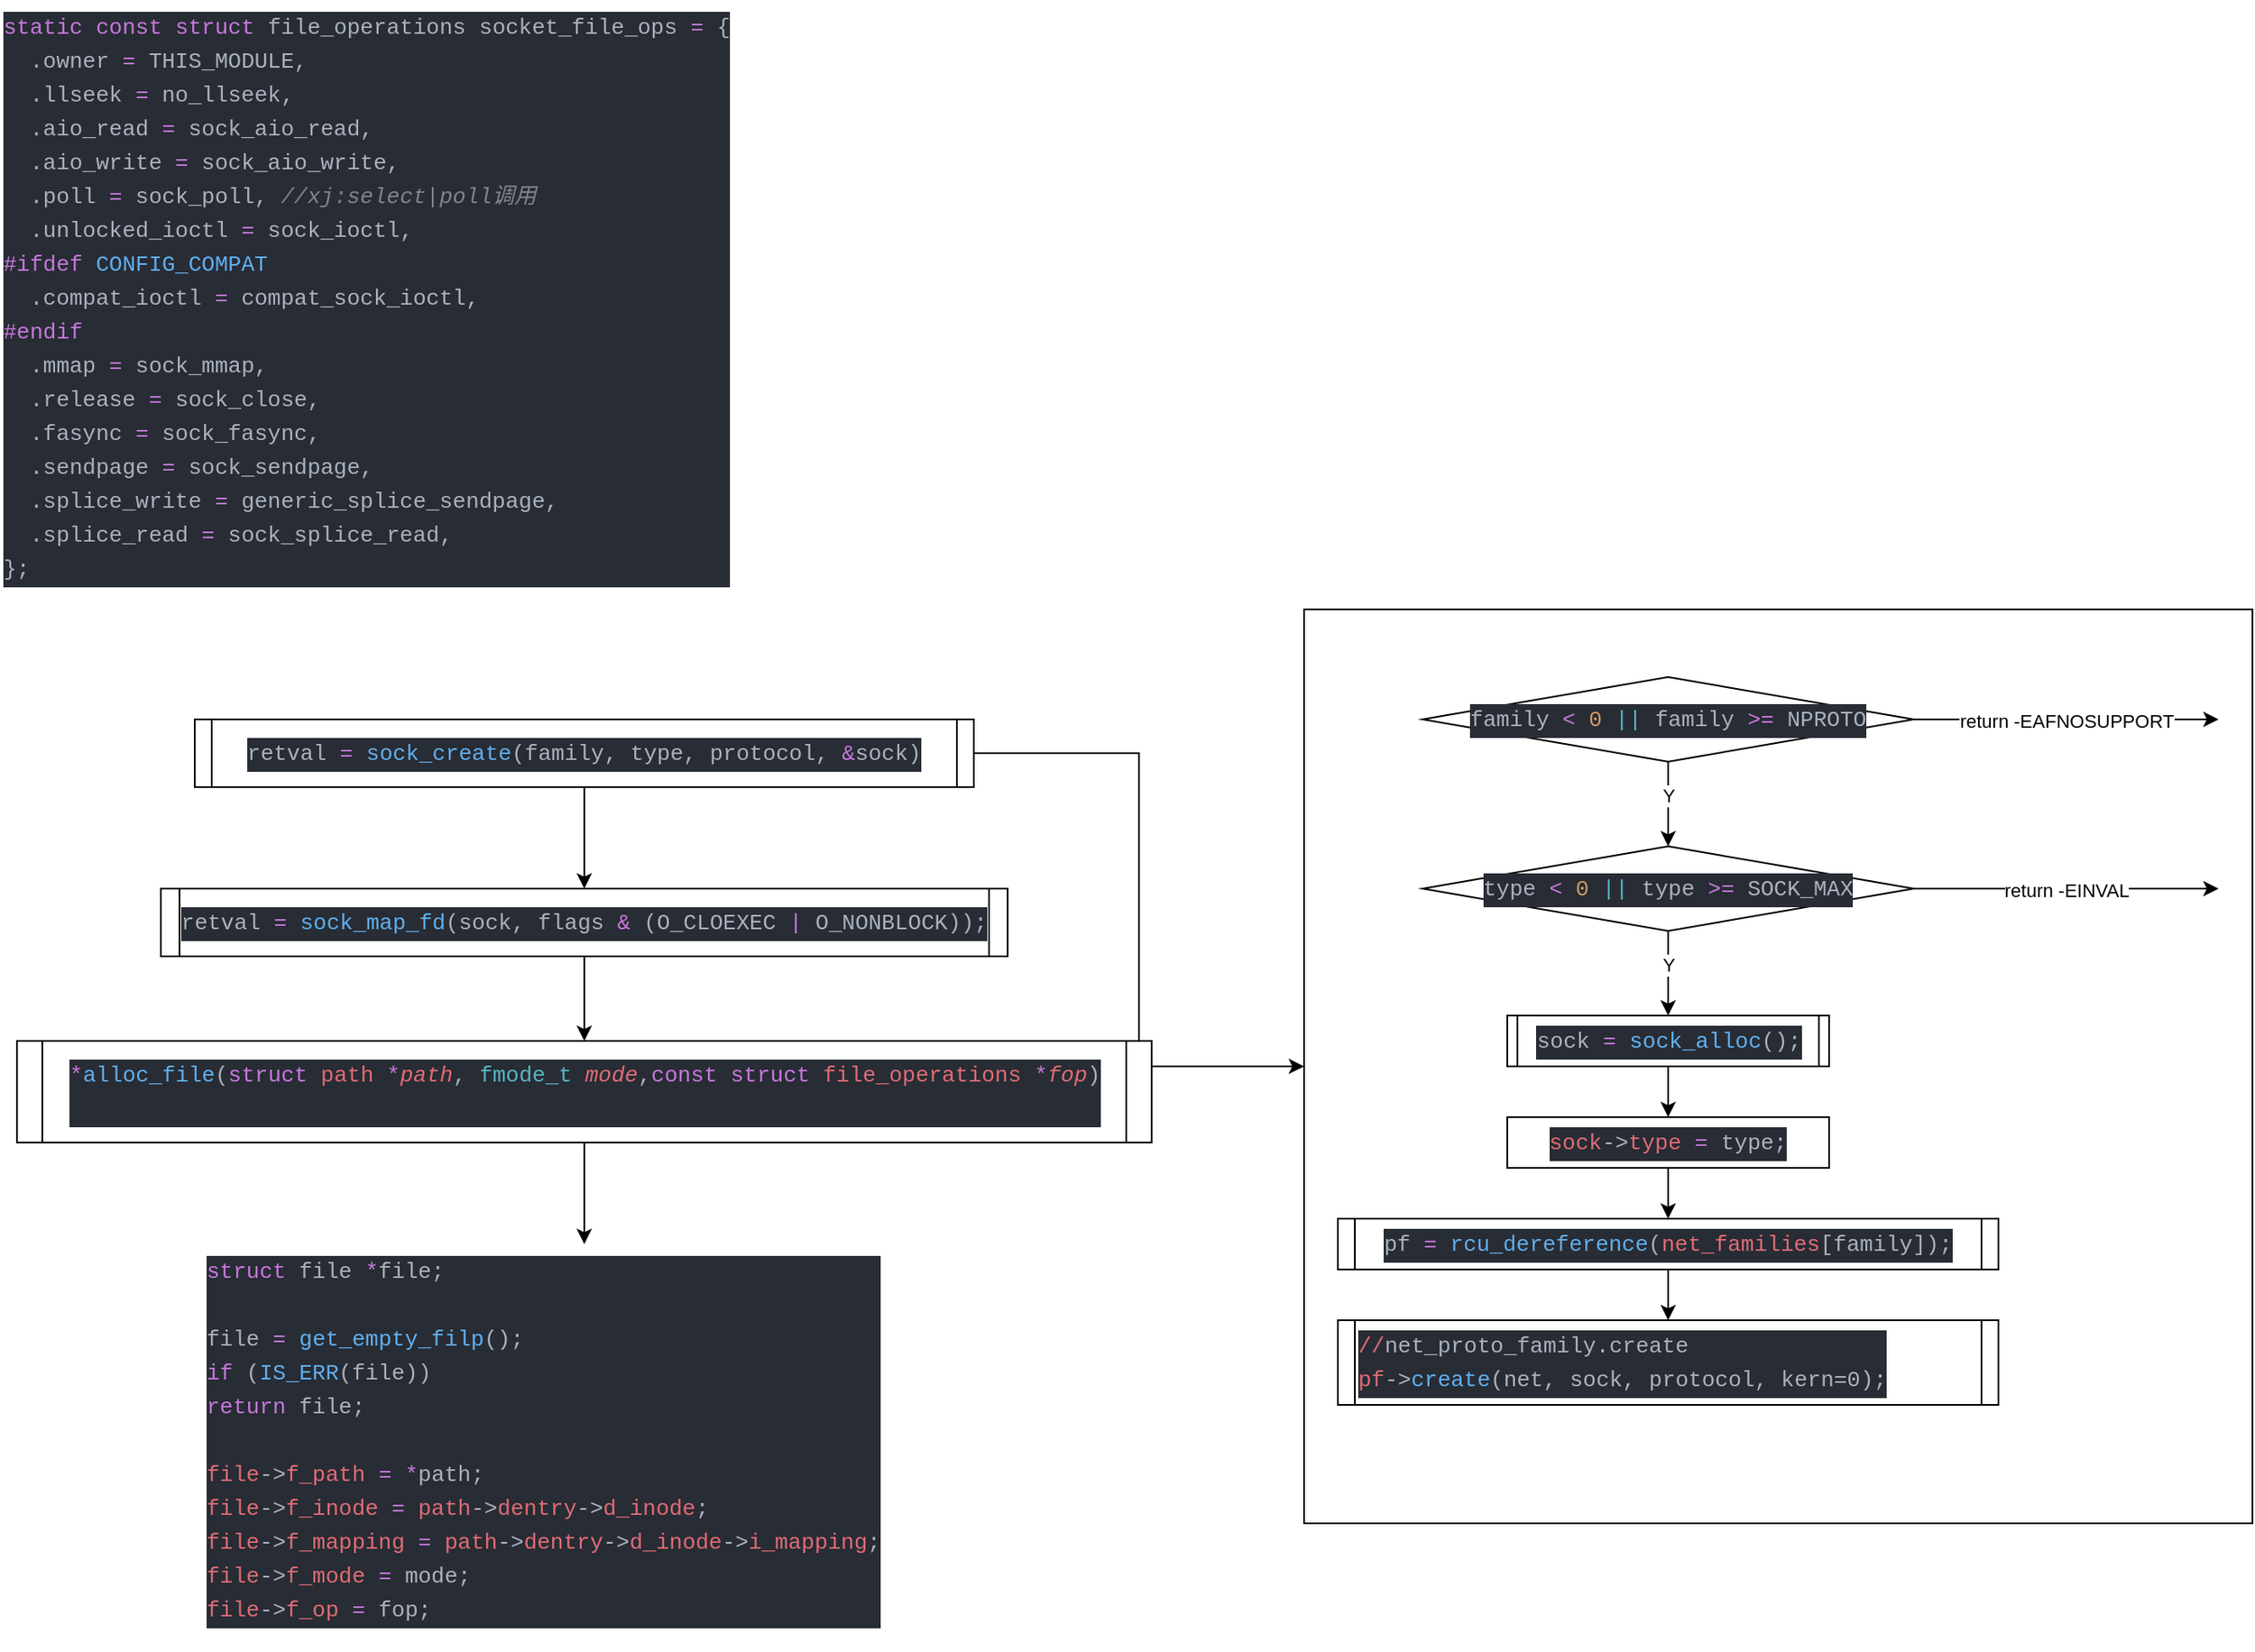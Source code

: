 <mxfile version="13.1.3">
    <diagram id="6hGFLwfOUW9BJ-s0fimq" name="Page-1">
        <mxGraphModel dx="1990" dy="1936" grid="1" gridSize="10" guides="1" tooltips="1" connect="1" arrows="1" fold="1" page="1" pageScale="1" pageWidth="827" pageHeight="1169" math="0" shadow="0">
            <root>
                <mxCell id="0"/>
                <mxCell id="1" parent="0"/>
                <mxCell id="162" value="" style="rounded=0;whiteSpace=wrap;html=1;" parent="1" vertex="1">
                    <mxGeometry x="20" y="45" width="560" height="540" as="geometry"/>
                </mxCell>
                <mxCell id="2" style="edgeStyle=orthogonalEdgeStyle;rounded=0;orthogonalLoop=1;jettySize=auto;html=1;exitX=0.5;exitY=1;exitDx=0;exitDy=0;entryX=0.5;entryY=0;entryDx=0;entryDy=0;" parent="1" source="3" target="4" edge="1">
                    <mxGeometry relative="1" as="geometry"/>
                </mxCell>
                <mxCell id="163" style="edgeStyle=orthogonalEdgeStyle;rounded=0;orthogonalLoop=1;jettySize=auto;html=1;exitX=1;exitY=0.5;exitDx=0;exitDy=0;" parent="1" source="3" target="162" edge="1">
                    <mxGeometry relative="1" as="geometry"/>
                </mxCell>
                <mxCell id="3" value="&lt;div style=&quot;color: rgb(171 , 178 , 191) ; background-color: rgb(40 , 44 , 52) ; font-family: &amp;#34;monaco&amp;#34; , &amp;#34;menlo&amp;#34; , &amp;#34;monaco&amp;#34; , &amp;#34;courier new&amp;#34; , monospace ; font-size: 13px ; line-height: 20px&quot;&gt;retval &lt;span style=&quot;color: #c678dd&quot;&gt;=&lt;/span&gt; &lt;span style=&quot;color: #61afef&quot;&gt;sock_create&lt;/span&gt;(family, type, protocol, &lt;span style=&quot;color: #c678dd&quot;&gt;&amp;amp;&lt;/span&gt;sock)&lt;/div&gt;" style="shape=process;whiteSpace=wrap;html=1;backgroundOutline=1;size=0.022;" parent="1" vertex="1">
                    <mxGeometry x="-635" y="110" width="460" height="40" as="geometry"/>
                </mxCell>
                <mxCell id="165" style="edgeStyle=orthogonalEdgeStyle;rounded=0;orthogonalLoop=1;jettySize=auto;html=1;exitX=0.5;exitY=1;exitDx=0;exitDy=0;" edge="1" parent="1" source="4" target="167">
                    <mxGeometry relative="1" as="geometry">
                        <mxPoint x="-295" y="340" as="targetPoint"/>
                    </mxGeometry>
                </mxCell>
                <mxCell id="4" value="&lt;div style=&quot;color: rgb(171 , 178 , 191) ; background-color: rgb(40 , 44 , 52) ; font-family: &amp;#34;monaco&amp;#34; , &amp;#34;menlo&amp;#34; , &amp;#34;monaco&amp;#34; , &amp;#34;courier new&amp;#34; , monospace ; font-size: 13px ; line-height: 20px&quot;&gt;&lt;div style=&quot;font-family: &amp;#34;monaco&amp;#34; , &amp;#34;menlo&amp;#34; , &amp;#34;monaco&amp;#34; , &amp;#34;courier new&amp;#34; , monospace ; line-height: 20px&quot;&gt;retval &lt;span style=&quot;color: #c678dd&quot;&gt;=&lt;/span&gt; &lt;span style=&quot;color: #61afef&quot;&gt;sock_map_fd&lt;/span&gt;(sock, flags &lt;span style=&quot;color: #c678dd&quot;&gt;&amp;amp;&lt;/span&gt; (O_CLOEXEC &lt;span style=&quot;color: #c678dd&quot;&gt;|&lt;/span&gt; O_NONBLOCK));&lt;/div&gt;&lt;/div&gt;" style="shape=process;whiteSpace=wrap;html=1;backgroundOutline=1;size=0.022;" parent="1" vertex="1">
                    <mxGeometry x="-655" y="210" width="500" height="40" as="geometry"/>
                </mxCell>
                <mxCell id="145" value="" style="group" parent="1" vertex="1" connectable="0">
                    <mxGeometry x="40" y="85" width="520" height="430" as="geometry"/>
                </mxCell>
                <mxCell id="146" value="&lt;div style=&quot;color: rgb(171 , 178 , 191) ; background-color: rgb(40 , 44 , 52) ; font-family: &amp;#34;monaco&amp;#34; , &amp;#34;menlo&amp;#34; , &amp;#34;monaco&amp;#34; , &amp;#34;courier new&amp;#34; , monospace ; font-size: 13px ; line-height: 20px&quot;&gt;sock &lt;span style=&quot;color: #c678dd&quot;&gt;=&lt;/span&gt; &lt;span style=&quot;color: #61afef&quot;&gt;sock_alloc&lt;/span&gt;();&lt;/div&gt;" style="shape=process;whiteSpace=wrap;html=1;backgroundOutline=1;size=0.034;" parent="145" vertex="1">
                    <mxGeometry x="100" y="200" width="190" height="30" as="geometry"/>
                </mxCell>
                <mxCell id="147" value="&lt;div style=&quot;color: rgb(171 , 178 , 191) ; background-color: rgb(40 , 44 , 52) ; font-family: &amp;#34;monaco&amp;#34; , &amp;#34;menlo&amp;#34; , &amp;#34;monaco&amp;#34; , &amp;#34;courier new&amp;#34; , monospace ; font-size: 13px ; line-height: 20px&quot;&gt;&lt;div style=&quot;font-family: &amp;#34;monaco&amp;#34; , &amp;#34;menlo&amp;#34; , &amp;#34;monaco&amp;#34; , &amp;#34;courier new&amp;#34; , monospace ; line-height: 20px&quot;&gt;pf &lt;span style=&quot;color: #c678dd&quot;&gt;=&lt;/span&gt; &lt;span style=&quot;color: #61afef&quot;&gt;rcu_dereference&lt;/span&gt;(&lt;span style=&quot;color: #e06c75&quot;&gt;net_families&lt;/span&gt;[family]);&lt;/div&gt;&lt;/div&gt;" style="shape=process;whiteSpace=wrap;html=1;backgroundOutline=1;size=0.026;" parent="145" vertex="1">
                    <mxGeometry y="320" width="390" height="30" as="geometry"/>
                </mxCell>
                <mxCell id="148" value="return -EAFNOSUPPORT" style="edgeStyle=orthogonalEdgeStyle;rounded=0;orthogonalLoop=1;jettySize=auto;html=1;exitX=1;exitY=0.5;exitDx=0;exitDy=0;" parent="145" source="149" edge="1">
                    <mxGeometry relative="1" as="geometry">
                        <mxPoint x="520" y="25" as="targetPoint"/>
                    </mxGeometry>
                </mxCell>
                <mxCell id="149" value="&lt;div style=&quot;color: rgb(171 , 178 , 191) ; background-color: rgb(40 , 44 , 52) ; font-family: &amp;#34;monaco&amp;#34; , &amp;#34;menlo&amp;#34; , &amp;#34;monaco&amp;#34; , &amp;#34;courier new&amp;#34; , monospace ; font-size: 13px ; line-height: 20px&quot;&gt;family &lt;span style=&quot;color: #c678dd&quot;&gt;&amp;lt;&lt;/span&gt; &lt;span style=&quot;color: #d19a66&quot;&gt;0&lt;/span&gt; &lt;span style=&quot;color: #56b6c2&quot;&gt;||&lt;/span&gt; family &lt;span style=&quot;color: #c678dd&quot;&gt;&amp;gt;=&lt;/span&gt; NPROTO&lt;/div&gt;" style="rhombus;whiteSpace=wrap;html=1;" parent="145" vertex="1">
                    <mxGeometry x="50" width="290" height="50" as="geometry"/>
                </mxCell>
                <mxCell id="150" value="return -EINVAL" style="edgeStyle=orthogonalEdgeStyle;rounded=0;orthogonalLoop=1;jettySize=auto;html=1;exitX=1;exitY=0.5;exitDx=0;exitDy=0;" parent="145" source="153" edge="1">
                    <mxGeometry relative="1" as="geometry">
                        <mxPoint x="520" y="125" as="targetPoint"/>
                    </mxGeometry>
                </mxCell>
                <mxCell id="151" style="edgeStyle=orthogonalEdgeStyle;rounded=0;orthogonalLoop=1;jettySize=auto;html=1;exitX=0.5;exitY=1;exitDx=0;exitDy=0;" parent="145" source="153" target="146" edge="1">
                    <mxGeometry relative="1" as="geometry"/>
                </mxCell>
                <mxCell id="152" value="Y" style="edgeLabel;html=1;align=center;verticalAlign=middle;resizable=0;points=[];" parent="151" vertex="1" connectable="0">
                    <mxGeometry x="-0.44" y="2" relative="1" as="geometry">
                        <mxPoint x="-2" y="6" as="offset"/>
                    </mxGeometry>
                </mxCell>
                <mxCell id="153" value="&lt;div style=&quot;color: rgb(171 , 178 , 191) ; background-color: rgb(40 , 44 , 52) ; font-family: &amp;#34;monaco&amp;#34; , &amp;#34;menlo&amp;#34; , &amp;#34;monaco&amp;#34; , &amp;#34;courier new&amp;#34; , monospace ; font-size: 13px ; line-height: 20px&quot;&gt;&lt;div style=&quot;font-family: &amp;#34;monaco&amp;#34; , &amp;#34;menlo&amp;#34; , &amp;#34;monaco&amp;#34; , &amp;#34;courier new&amp;#34; , monospace ; line-height: 20px&quot;&gt;type &lt;span style=&quot;color: #c678dd&quot;&gt;&amp;lt;&lt;/span&gt; &lt;span style=&quot;color: #d19a66&quot;&gt;0&lt;/span&gt; &lt;span style=&quot;color: #56b6c2&quot;&gt;||&lt;/span&gt; type &lt;span style=&quot;color: #c678dd&quot;&gt;&amp;gt;=&lt;/span&gt; SOCK_MAX&lt;/div&gt;&lt;/div&gt;" style="rhombus;whiteSpace=wrap;html=1;" parent="145" vertex="1">
                    <mxGeometry x="50" y="100" width="290" height="50" as="geometry"/>
                </mxCell>
                <mxCell id="154" style="edgeStyle=orthogonalEdgeStyle;rounded=0;orthogonalLoop=1;jettySize=auto;html=1;exitX=0.5;exitY=1;exitDx=0;exitDy=0;entryX=0.5;entryY=0;entryDx=0;entryDy=0;" parent="145" source="149" target="153" edge="1">
                    <mxGeometry relative="1" as="geometry"/>
                </mxCell>
                <mxCell id="155" value="Y" style="edgeLabel;html=1;align=center;verticalAlign=middle;resizable=0;points=[];" parent="154" vertex="1" connectable="0">
                    <mxGeometry x="-0.36" y="2" relative="1" as="geometry">
                        <mxPoint x="-2" y="4" as="offset"/>
                    </mxGeometry>
                </mxCell>
                <mxCell id="156" style="edgeStyle=orthogonalEdgeStyle;rounded=0;orthogonalLoop=1;jettySize=auto;html=1;exitX=0.5;exitY=1;exitDx=0;exitDy=0;entryX=0.5;entryY=0;entryDx=0;entryDy=0;" parent="145" source="157" target="147" edge="1">
                    <mxGeometry relative="1" as="geometry"/>
                </mxCell>
                <mxCell id="157" value="&lt;div style=&quot;color: rgb(171 , 178 , 191) ; background-color: rgb(40 , 44 , 52) ; font-family: &amp;#34;monaco&amp;#34; , &amp;#34;menlo&amp;#34; , &amp;#34;monaco&amp;#34; , &amp;#34;courier new&amp;#34; , monospace ; font-size: 13px ; line-height: 20px&quot;&gt;&lt;span style=&quot;color: #e06c75&quot;&gt;sock&lt;/span&gt;-&amp;gt;&lt;span style=&quot;color: #e06c75&quot;&gt;type&lt;/span&gt; &lt;span style=&quot;color: #c678dd&quot;&gt;=&lt;/span&gt; type;&lt;/div&gt;" style="rounded=0;whiteSpace=wrap;html=1;" parent="145" vertex="1">
                    <mxGeometry x="100" y="260" width="190" height="30" as="geometry"/>
                </mxCell>
                <mxCell id="158" style="edgeStyle=orthogonalEdgeStyle;rounded=0;orthogonalLoop=1;jettySize=auto;html=1;exitX=0.5;exitY=1;exitDx=0;exitDy=0;entryX=0.5;entryY=0;entryDx=0;entryDy=0;" parent="145" source="146" target="157" edge="1">
                    <mxGeometry relative="1" as="geometry"/>
                </mxCell>
                <mxCell id="159" value="&lt;div style=&quot;background-color: rgb(40 , 44 , 52) ; font-family: &amp;#34;monaco&amp;#34; , &amp;#34;menlo&amp;#34; , &amp;#34;monaco&amp;#34; , &amp;#34;courier new&amp;#34; , monospace ; font-size: 13px ; line-height: 20px&quot;&gt;&lt;div style=&quot;font-family: &amp;#34;monaco&amp;#34; , &amp;#34;menlo&amp;#34; , &amp;#34;monaco&amp;#34; , &amp;#34;courier new&amp;#34; , monospace ; line-height: 20px&quot;&gt;&lt;div style=&quot;color: rgb(171 , 178 , 191) ; font-family: &amp;#34;monaco&amp;#34; , &amp;#34;menlo&amp;#34; , &amp;#34;monaco&amp;#34; , &amp;#34;courier new&amp;#34; , monospace ; line-height: 20px&quot;&gt;&lt;span style=&quot;color: #e06c75&quot;&gt;//&lt;/span&gt;&lt;span style=&quot;font-family: &amp;#34;monaco&amp;#34; , &amp;#34;menlo&amp;#34; , &amp;#34;monaco&amp;#34; , &amp;#34;courier new&amp;#34; , monospace&quot;&gt;net_proto_family.create&lt;/span&gt;&lt;/div&gt;&lt;div style=&quot;color: rgb(171 , 178 , 191) ; font-family: &amp;#34;monaco&amp;#34; , &amp;#34;menlo&amp;#34; , &amp;#34;monaco&amp;#34; , &amp;#34;courier new&amp;#34; , monospace ; line-height: 20px&quot;&gt;&lt;span style=&quot;color: #e06c75&quot;&gt;pf&lt;/span&gt;-&amp;gt;&lt;span style=&quot;color: #61afef&quot;&gt;create&lt;/span&gt;(net, sock, protocol, kern=0);&lt;/div&gt;&lt;/div&gt;&lt;/div&gt;" style="align=left;shape=process;whiteSpace=wrap;html=1;backgroundOutline=1;size=0.026;" parent="145" vertex="1">
                    <mxGeometry y="380" width="390" height="50" as="geometry"/>
                </mxCell>
                <mxCell id="160" style="edgeStyle=orthogonalEdgeStyle;rounded=0;orthogonalLoop=1;jettySize=auto;html=1;exitX=0.5;exitY=1;exitDx=0;exitDy=0;entryX=0.5;entryY=0;entryDx=0;entryDy=0;" parent="145" source="147" target="159" edge="1">
                    <mxGeometry relative="1" as="geometry"/>
                </mxCell>
                <mxCell id="169" style="edgeStyle=orthogonalEdgeStyle;rounded=0;orthogonalLoop=1;jettySize=auto;html=1;exitX=0.5;exitY=1;exitDx=0;exitDy=0;" edge="1" parent="1" source="167" target="168">
                    <mxGeometry relative="1" as="geometry"/>
                </mxCell>
                <mxCell id="167" value="&lt;div style=&quot;color: rgb(171 , 178 , 191) ; background-color: rgb(40 , 44 , 52) ; font-family: &amp;#34;monaco&amp;#34; , &amp;#34;menlo&amp;#34; , &amp;#34;monaco&amp;#34; , &amp;#34;courier new&amp;#34; , monospace ; font-size: 13px ; line-height: 20px&quot;&gt;&lt;div style=&quot;font-family: &amp;#34;monaco&amp;#34; , &amp;#34;menlo&amp;#34; , &amp;#34;monaco&amp;#34; , &amp;#34;courier new&amp;#34; , monospace ; line-height: 20px&quot;&gt;&lt;div style=&quot;font-family: &amp;#34;monaco&amp;#34; , &amp;#34;menlo&amp;#34; , &amp;#34;monaco&amp;#34; , &amp;#34;courier new&amp;#34; , monospace ; line-height: 20px&quot;&gt;&lt;div style=&quot;text-align: left&quot;&gt;&lt;div style=&quot;line-height: 20px&quot;&gt;&lt;div&gt;&lt;span style=&quot;color: rgb(198 , 120 , 221)&quot;&gt;*&lt;/span&gt;&lt;span style=&quot;color: rgb(97 , 175 , 239)&quot;&gt;alloc_file&lt;/span&gt;(&lt;span style=&quot;color: rgb(198 , 120 , 221)&quot;&gt;struct&lt;/span&gt;&lt;span style=&quot;color: rgb(224 , 108 , 117)&quot;&gt;&amp;nbsp;path&amp;nbsp;&lt;/span&gt;&lt;span style=&quot;color: rgb(198 , 120 , 221)&quot;&gt;*&lt;/span&gt;&lt;span style=&quot;color: rgb(224 , 108 , 117) ; font-style: italic&quot;&gt;path&lt;/span&gt;,&lt;span style=&quot;color: rgb(224 , 108 , 117)&quot;&gt;&amp;nbsp;&lt;/span&gt;&lt;span style=&quot;color: rgb(86 , 182 , 194)&quot;&gt;fmode_t&lt;/span&gt;&lt;span style=&quot;color: rgb(224 , 108 , 117)&quot;&gt;&amp;nbsp;&lt;/span&gt;&lt;span style=&quot;color: rgb(224 , 108 , 117) ; font-style: italic&quot;&gt;mode&lt;/span&gt;,&lt;span style=&quot;color: rgb(198 , 120 , 221)&quot;&gt;const&lt;/span&gt;&lt;span style=&quot;color: rgb(224 , 108 , 117)&quot;&gt;&amp;nbsp;&lt;/span&gt;&lt;span style=&quot;color: rgb(198 , 120 , 221)&quot;&gt;struct&lt;/span&gt;&lt;span style=&quot;color: rgb(224 , 108 , 117)&quot;&gt;&amp;nbsp;file_operations&amp;nbsp;&lt;/span&gt;&lt;span style=&quot;color: rgb(198 , 120 , 221)&quot;&gt;*&lt;/span&gt;&lt;span style=&quot;color: rgb(224 , 108 , 117) ; font-style: italic&quot;&gt;fop&lt;/span&gt;)&lt;/div&gt;&lt;div&gt;&lt;br&gt;&lt;/div&gt;&lt;/div&gt;&lt;/div&gt;&lt;/div&gt;&lt;/div&gt;&lt;/div&gt;" style="shape=process;whiteSpace=wrap;html=1;backgroundOutline=1;size=0.022;" vertex="1" parent="1">
                    <mxGeometry x="-740" y="300" width="670" height="60" as="geometry"/>
                </mxCell>
                <mxCell id="168" value="&lt;div style=&quot;color: rgb(171 , 178 , 191) ; background-color: rgb(40 , 44 , 52) ; font-family: &amp;#34;monaco&amp;#34; , &amp;#34;menlo&amp;#34; , &amp;#34;monaco&amp;#34; , &amp;#34;courier new&amp;#34; , monospace ; font-weight: normal ; font-size: 13px ; line-height: 20px&quot;&gt;&lt;div&gt;&lt;div style=&quot;font-family: &amp;#34;monaco&amp;#34; , &amp;#34;menlo&amp;#34; , &amp;#34;monaco&amp;#34; , &amp;#34;courier new&amp;#34; , monospace ; line-height: 20px&quot;&gt;&lt;div&gt;&lt;span style=&quot;color: rgb(198 , 120 , 221)&quot;&gt;struct&lt;/span&gt; file &lt;span style=&quot;color: rgb(198 , 120 , 221)&quot;&gt;*&lt;/span&gt;file;&lt;br&gt;&lt;/div&gt;&lt;/div&gt;&lt;/div&gt;&lt;br&gt;&lt;div&gt;&lt;span style=&quot;color: #abb2bf&quot;&gt;    file &lt;/span&gt;&lt;span style=&quot;color: #c678dd&quot;&gt;=&lt;/span&gt;&lt;span style=&quot;color: #abb2bf&quot;&gt; &lt;/span&gt;&lt;span style=&quot;color: #61afef&quot;&gt;get_empty_filp&lt;/span&gt;&lt;span style=&quot;color: #abb2bf&quot;&gt;();&lt;/span&gt;&lt;/div&gt;&lt;div&gt;&lt;span style=&quot;color: #abb2bf&quot;&gt;    &lt;/span&gt;&lt;span style=&quot;color: #c678dd&quot;&gt;if&lt;/span&gt;&lt;span style=&quot;color: #abb2bf&quot;&gt; (&lt;/span&gt;&lt;span style=&quot;color: #61afef&quot;&gt;IS_ERR&lt;/span&gt;&lt;span style=&quot;color: #abb2bf&quot;&gt;(file))&lt;/span&gt;&lt;/div&gt;&lt;div&gt;&lt;span style=&quot;color: #abb2bf&quot;&gt;        &lt;/span&gt;&lt;span style=&quot;color: #c678dd&quot;&gt;return&lt;/span&gt;&lt;span style=&quot;color: #abb2bf&quot;&gt; file;&lt;/span&gt;&lt;/div&gt;&lt;br&gt;&lt;div&gt;&lt;span style=&quot;color: #abb2bf&quot;&gt;    &lt;/span&gt;&lt;span style=&quot;color: #e06c75&quot;&gt;file&lt;/span&gt;&lt;span style=&quot;color: #abb2bf&quot;&gt;-&amp;gt;&lt;/span&gt;&lt;span style=&quot;color: #e06c75&quot;&gt;f_path&lt;/span&gt;&lt;span style=&quot;color: #abb2bf&quot;&gt; &lt;/span&gt;&lt;span style=&quot;color: #c678dd&quot;&gt;=&lt;/span&gt;&lt;span style=&quot;color: #abb2bf&quot;&gt; &lt;/span&gt;&lt;span style=&quot;color: #c678dd&quot;&gt;*&lt;/span&gt;&lt;span style=&quot;color: #abb2bf&quot;&gt;path;&lt;/span&gt;&lt;/div&gt;&lt;div&gt;&lt;span style=&quot;color: #abb2bf&quot;&gt;    &lt;/span&gt;&lt;span style=&quot;color: #e06c75&quot;&gt;file&lt;/span&gt;&lt;span style=&quot;color: #abb2bf&quot;&gt;-&amp;gt;&lt;/span&gt;&lt;span style=&quot;color: #e06c75&quot;&gt;f_inode&lt;/span&gt;&lt;span style=&quot;color: #abb2bf&quot;&gt; &lt;/span&gt;&lt;span style=&quot;color: #c678dd&quot;&gt;=&lt;/span&gt;&lt;span style=&quot;color: #abb2bf&quot;&gt; &lt;/span&gt;&lt;span style=&quot;color: #e06c75&quot;&gt;path&lt;/span&gt;&lt;span style=&quot;color: #abb2bf&quot;&gt;-&amp;gt;&lt;/span&gt;&lt;span style=&quot;color: #e06c75&quot;&gt;dentry&lt;/span&gt;&lt;span style=&quot;color: #abb2bf&quot;&gt;-&amp;gt;&lt;/span&gt;&lt;span style=&quot;color: #e06c75&quot;&gt;d_inode&lt;/span&gt;&lt;span style=&quot;color: #abb2bf&quot;&gt;;&lt;/span&gt;&lt;/div&gt;&lt;div&gt;&lt;span style=&quot;color: #abb2bf&quot;&gt;    &lt;/span&gt;&lt;span style=&quot;color: #e06c75&quot;&gt;file&lt;/span&gt;&lt;span style=&quot;color: #abb2bf&quot;&gt;-&amp;gt;&lt;/span&gt;&lt;span style=&quot;color: #e06c75&quot;&gt;f_mapping&lt;/span&gt;&lt;span style=&quot;color: #abb2bf&quot;&gt; &lt;/span&gt;&lt;span style=&quot;color: #c678dd&quot;&gt;=&lt;/span&gt;&lt;span style=&quot;color: #abb2bf&quot;&gt; &lt;/span&gt;&lt;span style=&quot;color: #e06c75&quot;&gt;path&lt;/span&gt;&lt;span style=&quot;color: #abb2bf&quot;&gt;-&amp;gt;&lt;/span&gt;&lt;span style=&quot;color: #e06c75&quot;&gt;dentry&lt;/span&gt;&lt;span style=&quot;color: #abb2bf&quot;&gt;-&amp;gt;&lt;/span&gt;&lt;span style=&quot;color: #e06c75&quot;&gt;d_inode&lt;/span&gt;&lt;span style=&quot;color: #abb2bf&quot;&gt;-&amp;gt;&lt;/span&gt;&lt;span style=&quot;color: #e06c75&quot;&gt;i_mapping&lt;/span&gt;&lt;span style=&quot;color: #abb2bf&quot;&gt;;&lt;/span&gt;&lt;/div&gt;&lt;div&gt;&lt;span style=&quot;color: #abb2bf&quot;&gt;    &lt;/span&gt;&lt;span style=&quot;color: #e06c75&quot;&gt;file&lt;/span&gt;&lt;span style=&quot;color: #abb2bf&quot;&gt;-&amp;gt;&lt;/span&gt;&lt;span style=&quot;color: #e06c75&quot;&gt;f_mode&lt;/span&gt;&lt;span style=&quot;color: #abb2bf&quot;&gt; &lt;/span&gt;&lt;span style=&quot;color: #c678dd&quot;&gt;=&lt;/span&gt;&lt;span style=&quot;color: #abb2bf&quot;&gt; mode;&lt;/span&gt;&lt;/div&gt;&lt;div&gt;&lt;span style=&quot;color: #abb2bf&quot;&gt;    &lt;/span&gt;&lt;span style=&quot;color: #e06c75&quot;&gt;file&lt;/span&gt;&lt;span style=&quot;color: #abb2bf&quot;&gt;-&amp;gt;&lt;/span&gt;&lt;span style=&quot;color: #e06c75&quot;&gt;f_op&lt;/span&gt;&lt;span style=&quot;color: #abb2bf&quot;&gt; &lt;/span&gt;&lt;span style=&quot;color: #c678dd&quot;&gt;=&lt;/span&gt;&lt;span style=&quot;color: #abb2bf&quot;&gt; fop;&lt;/span&gt;&lt;/div&gt;&lt;/div&gt;" style="text;whiteSpace=wrap;html=1;" vertex="1" parent="1">
                    <mxGeometry x="-630" y="420" width="450" height="240" as="geometry"/>
                </mxCell>
                <mxCell id="170" value="&lt;div style=&quot;color: rgb(171 , 178 , 191) ; background-color: rgb(40 , 44 , 52) ; font-family: &amp;#34;monaco&amp;#34; , &amp;#34;menlo&amp;#34; , &amp;#34;monaco&amp;#34; , &amp;#34;courier new&amp;#34; , monospace ; font-weight: normal ; font-size: 13px ; line-height: 20px&quot;&gt;&lt;div&gt;&lt;span style=&quot;color: #c678dd&quot;&gt;static&lt;/span&gt;&lt;span style=&quot;color: #abb2bf&quot;&gt; &lt;/span&gt;&lt;span style=&quot;color: #c678dd&quot;&gt;const&lt;/span&gt;&lt;span style=&quot;color: #abb2bf&quot;&gt; &lt;/span&gt;&lt;span style=&quot;color: #c678dd&quot;&gt;struct&lt;/span&gt;&lt;span style=&quot;color: #abb2bf&quot;&gt; file_operations socket_file_ops &lt;/span&gt;&lt;span style=&quot;color: #c678dd&quot;&gt;=&lt;/span&gt;&lt;span style=&quot;color: #abb2bf&quot;&gt; {&lt;/span&gt;&lt;/div&gt;&lt;div&gt;&lt;span style=&quot;color: #abb2bf&quot;&gt;&amp;nbsp; .owner &lt;/span&gt;&lt;span style=&quot;color: #c678dd&quot;&gt;=&lt;/span&gt;&lt;span style=&quot;color: #abb2bf&quot;&gt; THIS_MODULE,&lt;/span&gt;&lt;/div&gt;&lt;div&gt;&lt;span style=&quot;color: #abb2bf&quot;&gt;&amp;nbsp; .llseek &lt;/span&gt;&lt;span style=&quot;color: #c678dd&quot;&gt;=&lt;/span&gt;&lt;span style=&quot;color: #abb2bf&quot;&gt; no_llseek,&lt;/span&gt;&lt;/div&gt;&lt;div&gt;&lt;span style=&quot;color: #abb2bf&quot;&gt;&amp;nbsp; .aio_read &lt;/span&gt;&lt;span style=&quot;color: #c678dd&quot;&gt;=&lt;/span&gt;&lt;span style=&quot;color: #abb2bf&quot;&gt; sock_aio_read,&lt;/span&gt;&lt;/div&gt;&lt;div&gt;&lt;span style=&quot;color: #abb2bf&quot;&gt;&amp;nbsp; .aio_write &lt;/span&gt;&lt;span style=&quot;color: #c678dd&quot;&gt;=&lt;/span&gt;&lt;span style=&quot;color: #abb2bf&quot;&gt; sock_aio_write,&lt;/span&gt;&lt;/div&gt;&lt;div&gt;&lt;span style=&quot;color: #abb2bf&quot;&gt;&amp;nbsp; .poll &lt;/span&gt;&lt;span style=&quot;color: #c678dd&quot;&gt;=&lt;/span&gt;&lt;span style=&quot;color: #abb2bf&quot;&gt; sock_poll, &lt;/span&gt;&lt;span style=&quot;color: #7f848e ; font-style: italic&quot;&gt;//xj:select|poll调用&lt;/span&gt;&lt;/div&gt;&lt;div&gt;&lt;span style=&quot;color: #abb2bf&quot;&gt;&amp;nbsp; .unlocked_ioctl &lt;/span&gt;&lt;span style=&quot;color: #c678dd&quot;&gt;=&lt;/span&gt;&lt;span style=&quot;color: #abb2bf&quot;&gt; sock_ioctl,&lt;/span&gt;&lt;/div&gt;&lt;div&gt;&lt;span style=&quot;color: #c678dd&quot;&gt;#ifdef&lt;/span&gt;&lt;span style=&quot;color: #abb2bf&quot;&gt; &lt;/span&gt;&lt;span style=&quot;color: #61afef&quot;&gt;CONFIG_COMPAT&lt;/span&gt;&lt;/div&gt;&lt;div&gt;&lt;span style=&quot;color: #abb2bf&quot;&gt;&amp;nbsp; .compat_ioctl &lt;/span&gt;&lt;span style=&quot;color: #c678dd&quot;&gt;=&lt;/span&gt;&lt;span style=&quot;color: #abb2bf&quot;&gt; compat_sock_ioctl,&lt;/span&gt;&lt;/div&gt;&lt;div&gt;&lt;span style=&quot;color: #c678dd&quot;&gt;#endif&lt;/span&gt;&lt;/div&gt;&lt;div&gt;&lt;span style=&quot;color: #abb2bf&quot;&gt;&amp;nbsp; .mmap &lt;/span&gt;&lt;span style=&quot;color: #c678dd&quot;&gt;=&lt;/span&gt;&lt;span style=&quot;color: #abb2bf&quot;&gt; sock_mmap,&lt;/span&gt;&lt;/div&gt;&lt;div&gt;&lt;span style=&quot;color: #abb2bf&quot;&gt;&amp;nbsp; .release &lt;/span&gt;&lt;span style=&quot;color: #c678dd&quot;&gt;=&lt;/span&gt;&lt;span style=&quot;color: #abb2bf&quot;&gt; sock_close,&lt;/span&gt;&lt;/div&gt;&lt;div&gt;&lt;span style=&quot;color: #abb2bf&quot;&gt;&amp;nbsp; .fasync &lt;/span&gt;&lt;span style=&quot;color: #c678dd&quot;&gt;=&lt;/span&gt;&lt;span style=&quot;color: #abb2bf&quot;&gt; sock_fasync,&lt;/span&gt;&lt;/div&gt;&lt;div&gt;&lt;span style=&quot;color: #abb2bf&quot;&gt;&amp;nbsp; .sendpage &lt;/span&gt;&lt;span style=&quot;color: #c678dd&quot;&gt;=&lt;/span&gt;&lt;span style=&quot;color: #abb2bf&quot;&gt; sock_sendpage,&lt;/span&gt;&lt;/div&gt;&lt;div&gt;&lt;span style=&quot;color: #abb2bf&quot;&gt;&amp;nbsp; .splice_write &lt;/span&gt;&lt;span style=&quot;color: #c678dd&quot;&gt;=&lt;/span&gt;&lt;span style=&quot;color: #abb2bf&quot;&gt; generic_splice_sendpage,&lt;/span&gt;&lt;/div&gt;&lt;div&gt;&lt;span style=&quot;color: #abb2bf&quot;&gt;&amp;nbsp; .splice_read &lt;/span&gt;&lt;span style=&quot;color: #c678dd&quot;&gt;=&lt;/span&gt;&lt;span style=&quot;color: #abb2bf&quot;&gt; sock_splice_read,&lt;/span&gt;&lt;/div&gt;&lt;div&gt;&lt;span style=&quot;color: #abb2bf&quot;&gt;};&lt;/span&gt;&lt;/div&gt;&lt;/div&gt;" style="text;whiteSpace=wrap;html=1;" vertex="1" parent="1">
                    <mxGeometry x="-750" y="-315" width="450" height="360" as="geometry"/>
                </mxCell>
            </root>
        </mxGraphModel>
    </diagram>
</mxfile>